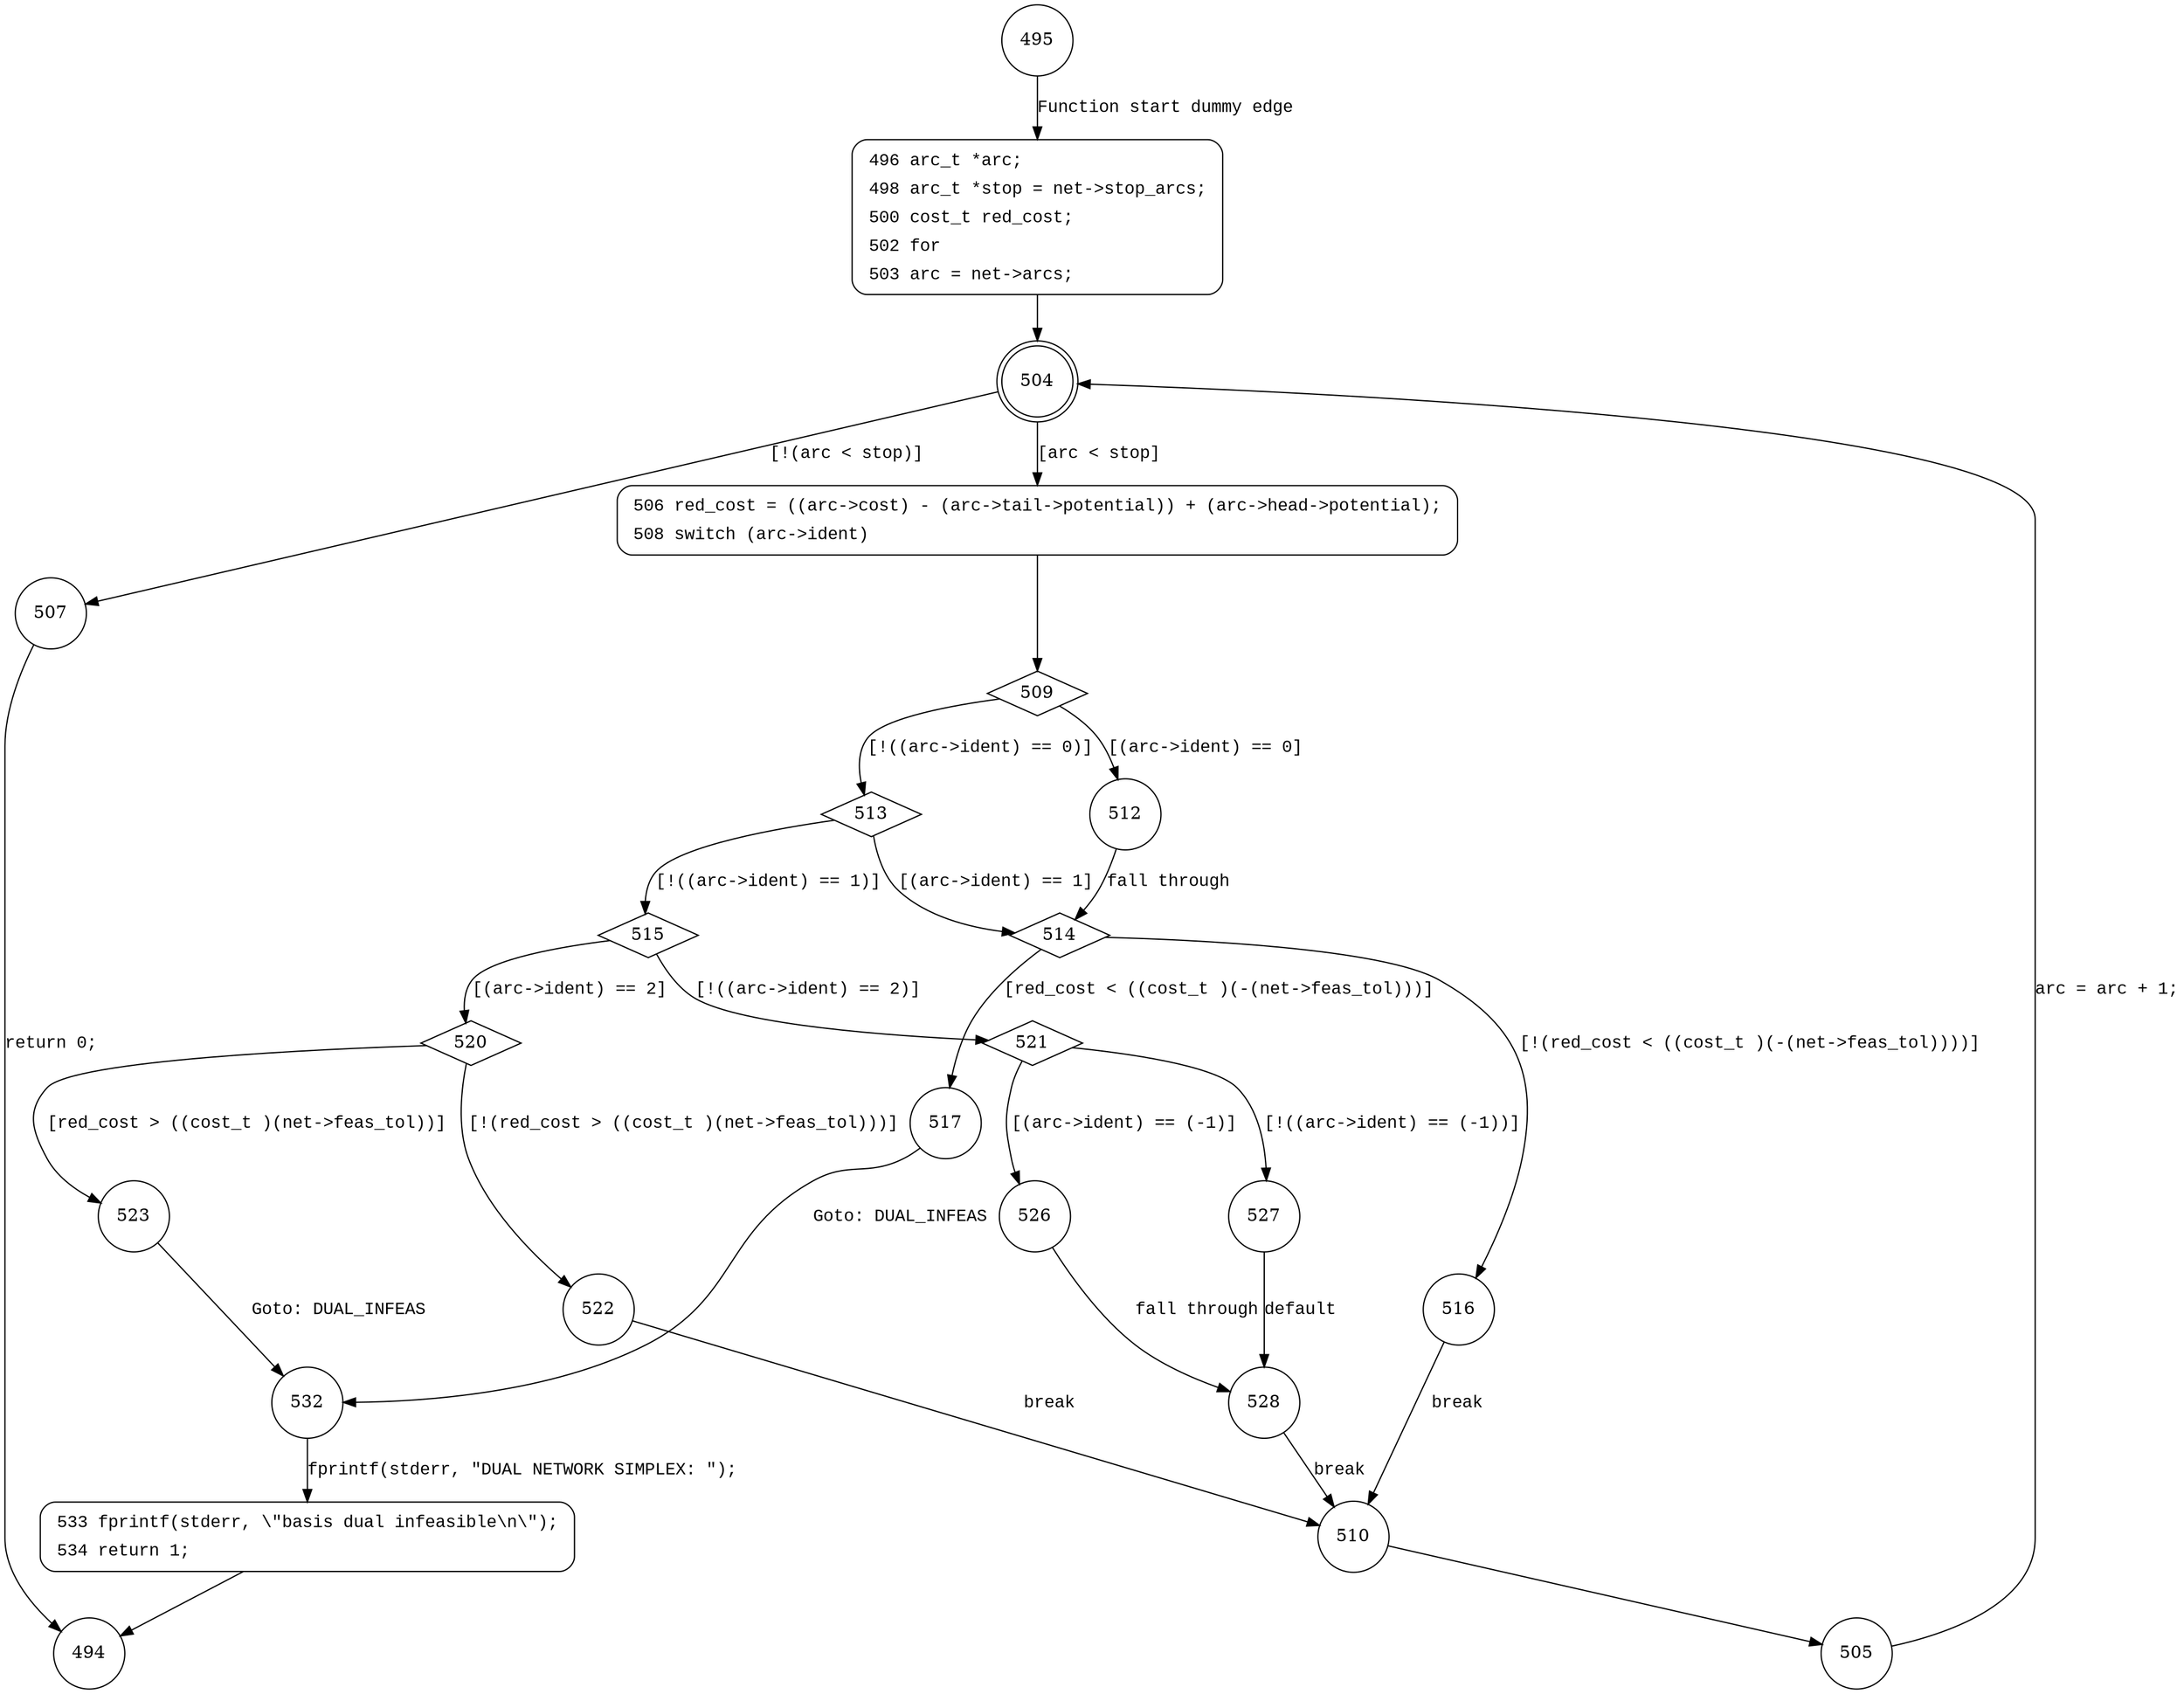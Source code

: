 digraph dual_feasible {
495 [shape="circle"]
496 [shape="circle"]
504 [shape="doublecircle"]
507 [shape="circle"]
506 [shape="circle"]
509 [shape="diamond"]
513 [shape="diamond"]
512 [shape="circle"]
514 [shape="diamond"]
516 [shape="circle"]
517 [shape="circle"]
532 [shape="circle"]
533 [shape="circle"]
510 [shape="circle"]
505 [shape="circle"]
515 [shape="diamond"]
521 [shape="diamond"]
520 [shape="diamond"]
522 [shape="circle"]
523 [shape="circle"]
527 [shape="circle"]
526 [shape="circle"]
528 [shape="circle"]
494 [shape="circle"]
496 [style="filled,bold" penwidth="1" fillcolor="white" fontname="Courier New" shape="Mrecord" label=<<table border="0" cellborder="0" cellpadding="3" bgcolor="white"><tr><td align="right">496</td><td align="left">arc_t *arc;</td></tr><tr><td align="right">498</td><td align="left">arc_t *stop = net-&gt;stop_arcs;</td></tr><tr><td align="right">500</td><td align="left">cost_t red_cost;</td></tr><tr><td align="right">502</td><td align="left">for</td></tr><tr><td align="right">503</td><td align="left">arc = net-&gt;arcs;</td></tr></table>>]
496 -> 504[label=""]
506 [style="filled,bold" penwidth="1" fillcolor="white" fontname="Courier New" shape="Mrecord" label=<<table border="0" cellborder="0" cellpadding="3" bgcolor="white"><tr><td align="right">506</td><td align="left">red_cost = ((arc-&gt;cost) - (arc-&gt;tail-&gt;potential)) + (arc-&gt;head-&gt;potential);</td></tr><tr><td align="right">508</td><td align="left">switch (arc-&gt;ident)</td></tr></table>>]
506 -> 509[label=""]
533 [style="filled,bold" penwidth="1" fillcolor="white" fontname="Courier New" shape="Mrecord" label=<<table border="0" cellborder="0" cellpadding="3" bgcolor="white"><tr><td align="right">533</td><td align="left">fprintf(stderr, \"basis dual infeasible\n\");</td></tr><tr><td align="right">534</td><td align="left">return 1;</td></tr></table>>]
533 -> 494[label=""]
495 -> 496 [label="Function start dummy edge" fontname="Courier New"]
504 -> 507 [label="[!(arc < stop)]" fontname="Courier New"]
504 -> 506 [label="[arc < stop]" fontname="Courier New"]
509 -> 513 [label="[!((arc->ident) == 0)]" fontname="Courier New"]
509 -> 512 [label="[(arc->ident) == 0]" fontname="Courier New"]
514 -> 516 [label="[!(red_cost < ((cost_t )(-(net->feas_tol))))]" fontname="Courier New"]
514 -> 517 [label="[red_cost < ((cost_t )(-(net->feas_tol)))]" fontname="Courier New"]
532 -> 533 [label="fprintf(stderr, \"DUAL NETWORK SIMPLEX: \");" fontname="Courier New"]
516 -> 510 [label="break" fontname="Courier New"]
510 -> 505 [label="" fontname="Courier New"]
513 -> 515 [label="[!((arc->ident) == 1)]" fontname="Courier New"]
513 -> 514 [label="[(arc->ident) == 1]" fontname="Courier New"]
515 -> 521 [label="[!((arc->ident) == 2)]" fontname="Courier New"]
515 -> 520 [label="[(arc->ident) == 2]" fontname="Courier New"]
520 -> 522 [label="[!(red_cost > ((cost_t )(net->feas_tol)))]" fontname="Courier New"]
520 -> 523 [label="[red_cost > ((cost_t )(net->feas_tol))]" fontname="Courier New"]
522 -> 510 [label="break" fontname="Courier New"]
521 -> 527 [label="[!((arc->ident) == (-1))]" fontname="Courier New"]
521 -> 526 [label="[(arc->ident) == (-1)]" fontname="Courier New"]
528 -> 510 [label="break" fontname="Courier New"]
507 -> 494 [label="return 0;" fontname="Courier New"]
512 -> 514 [label="fall through" fontname="Courier New"]
517 -> 532 [label="Goto: DUAL_INFEAS" fontname="Courier New"]
505 -> 504 [label="arc = arc + 1;" fontname="Courier New"]
523 -> 532 [label="Goto: DUAL_INFEAS" fontname="Courier New"]
526 -> 528 [label="fall through" fontname="Courier New"]
527 -> 528 [label="default" fontname="Courier New"]
}